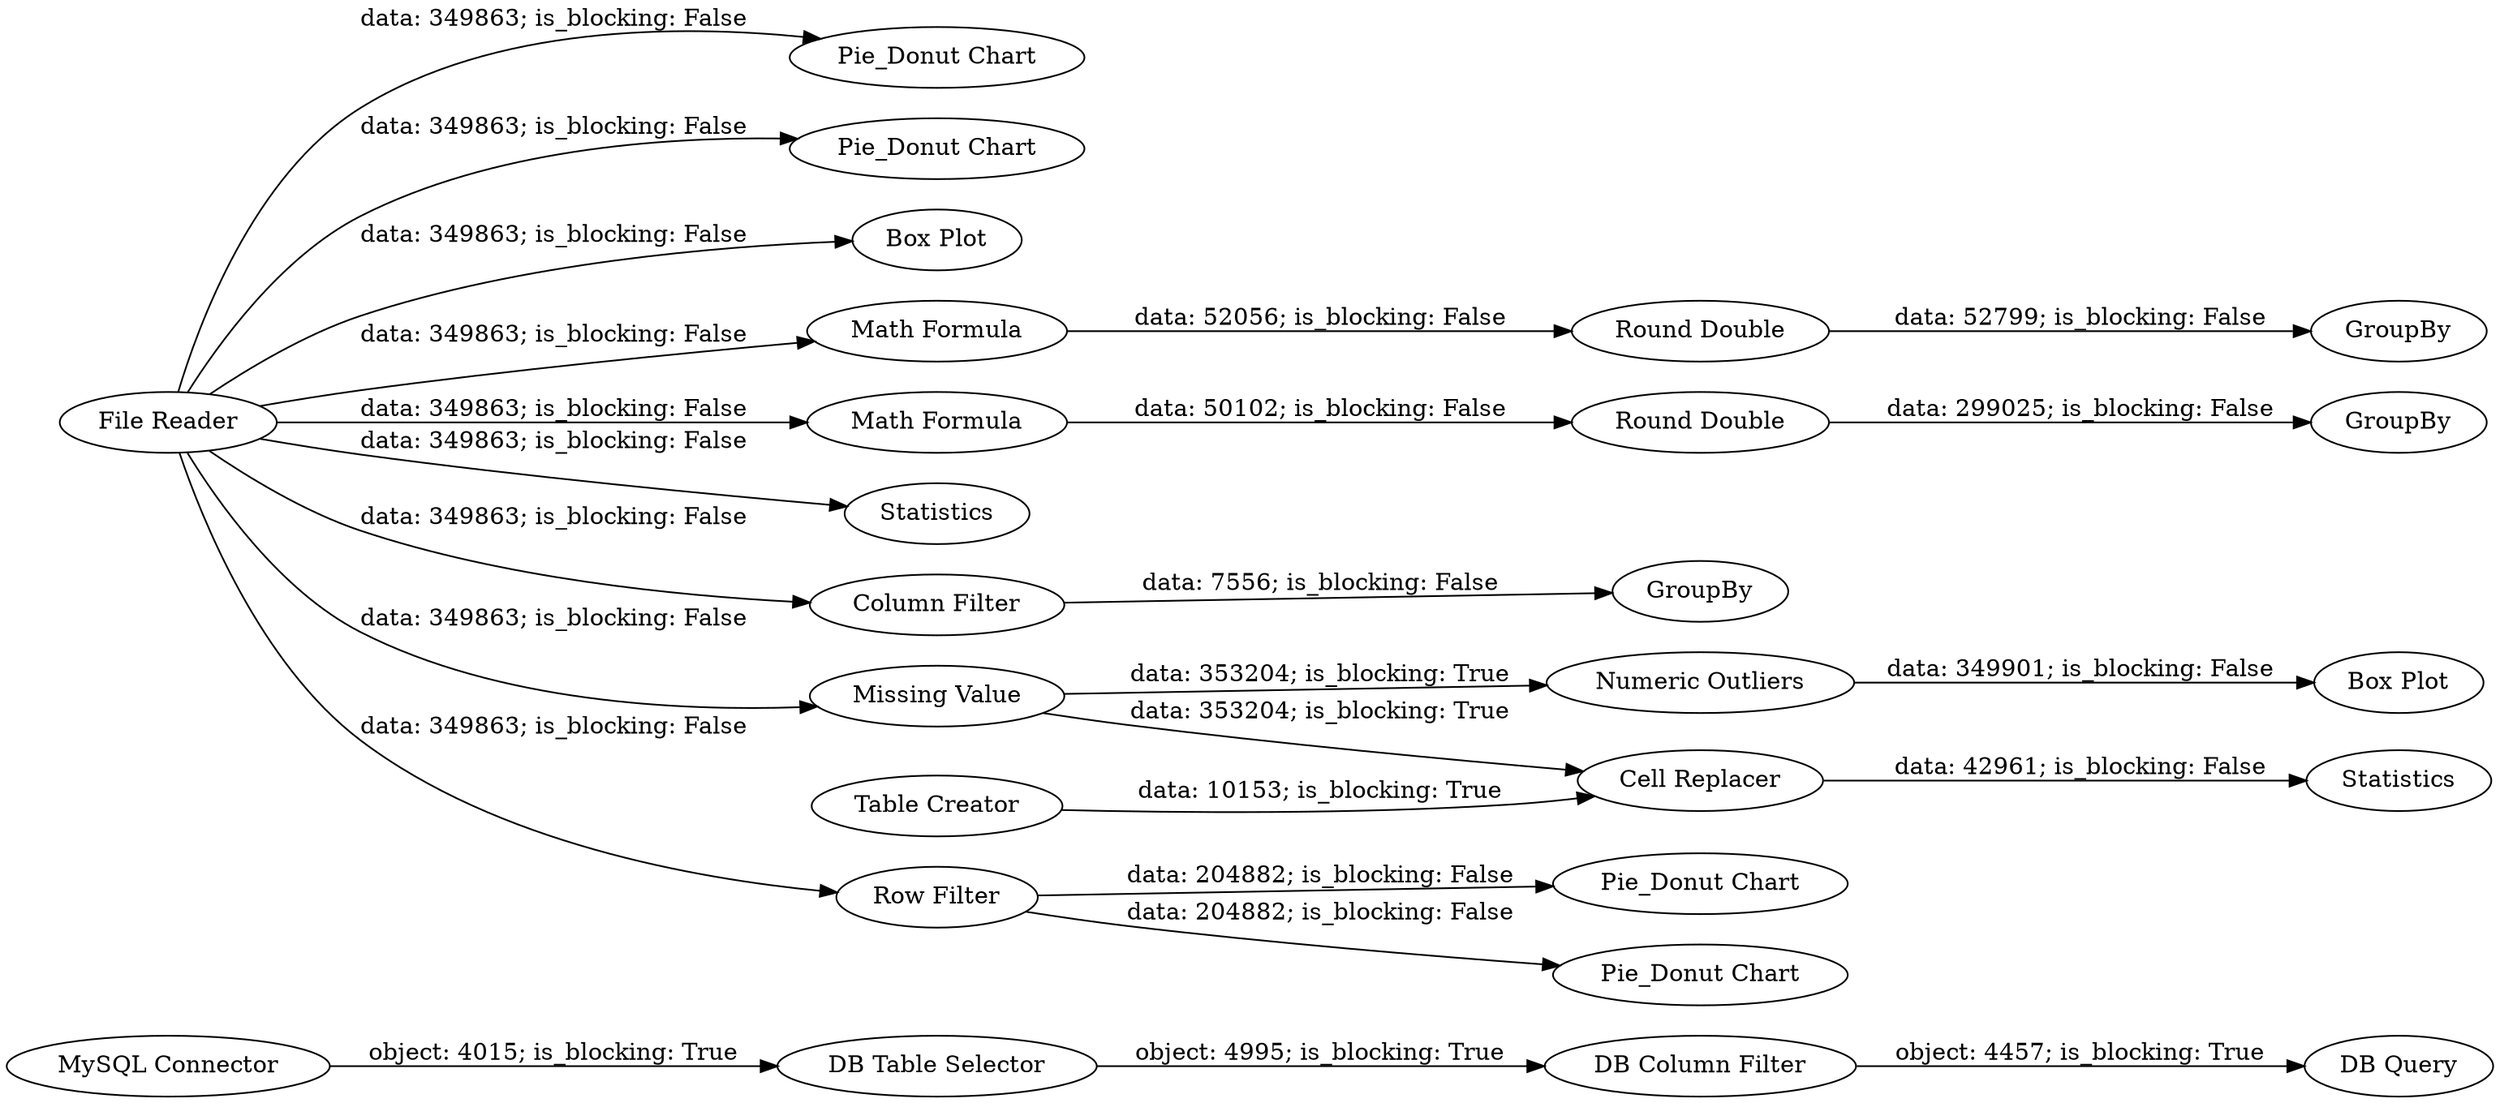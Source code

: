 digraph {
	"3675964843243899631_36" [label="DB Query"]
	"3675964843243899631_29" [label="Pie_Donut Chart"]
	"3675964843243899631_21" [label=GroupBy]
	"3675964843243899631_1" [label="File Reader"]
	"3675964843243899631_2" [label="Pie_Donut Chart"]
	"3675964843243899631_28" [label="Pie_Donut Chart"]
	"3675964843243899631_41" [label="Box Plot"]
	"3675964843243899631_43" [label=GroupBy]
	"3675964843243899631_44" [label="Table Creator"]
	"3675964843243899631_23" [label="Round Double"]
	"3675964843243899631_18" [label="Round Double"]
	"3675964843243899631_22" [label=GroupBy]
	"3675964843243899631_25" [label="Pie_Donut Chart"]
	"3675964843243899631_5" [label="Math Formula"]
	"3675964843243899631_10" [label="Math Formula"]
	"3675964843243899631_39" [label=Statistics]
	"3675964843243899631_46" [label=Statistics]
	"3675964843243899631_47" [label="Numeric Outliers"]
	"3675964843243899631_40" [label="Missing Value"]
	"3675964843243899631_31" [label="MySQL Connector"]
	"3675964843243899631_45" [label="Cell Replacer"]
	"3675964843243899631_33" [label="DB Table Selector"]
	"3675964843243899631_42" [label="Column Filter"]
	"3675964843243899631_48" [label="Box Plot"]
	"3675964843243899631_27" [label="Row Filter"]
	"3675964843243899631_35" [label="DB Column Filter"]
	"3675964843243899631_42" -> "3675964843243899631_43" [label="data: 7556; is_blocking: False"]
	"3675964843243899631_1" -> "3675964843243899631_41" [label="data: 349863; is_blocking: False"]
	"3675964843243899631_1" -> "3675964843243899631_2" [label="data: 349863; is_blocking: False"]
	"3675964843243899631_45" -> "3675964843243899631_46" [label="data: 42961; is_blocking: False"]
	"3675964843243899631_1" -> "3675964843243899631_40" [label="data: 349863; is_blocking: False"]
	"3675964843243899631_44" -> "3675964843243899631_45" [label="data: 10153; is_blocking: True"]
	"3675964843243899631_27" -> "3675964843243899631_29" [label="data: 204882; is_blocking: False"]
	"3675964843243899631_1" -> "3675964843243899631_27" [label="data: 349863; is_blocking: False"]
	"3675964843243899631_40" -> "3675964843243899631_45" [label="data: 353204; is_blocking: True"]
	"3675964843243899631_5" -> "3675964843243899631_18" [label="data: 52056; is_blocking: False"]
	"3675964843243899631_33" -> "3675964843243899631_35" [label="object: 4995; is_blocking: True"]
	"3675964843243899631_47" -> "3675964843243899631_48" [label="data: 349901; is_blocking: False"]
	"3675964843243899631_31" -> "3675964843243899631_33" [label="object: 4015; is_blocking: True"]
	"3675964843243899631_23" -> "3675964843243899631_22" [label="data: 299025; is_blocking: False"]
	"3675964843243899631_1" -> "3675964843243899631_10" [label="data: 349863; is_blocking: False"]
	"3675964843243899631_1" -> "3675964843243899631_28" [label="data: 349863; is_blocking: False"]
	"3675964843243899631_10" -> "3675964843243899631_23" [label="data: 50102; is_blocking: False"]
	"3675964843243899631_35" -> "3675964843243899631_36" [label="object: 4457; is_blocking: True"]
	"3675964843243899631_1" -> "3675964843243899631_42" [label="data: 349863; is_blocking: False"]
	"3675964843243899631_1" -> "3675964843243899631_39" [label="data: 349863; is_blocking: False"]
	"3675964843243899631_27" -> "3675964843243899631_25" [label="data: 204882; is_blocking: False"]
	"3675964843243899631_18" -> "3675964843243899631_21" [label="data: 52799; is_blocking: False"]
	"3675964843243899631_40" -> "3675964843243899631_47" [label="data: 353204; is_blocking: True"]
	"3675964843243899631_1" -> "3675964843243899631_5" [label="data: 349863; is_blocking: False"]
	rankdir=LR
}
